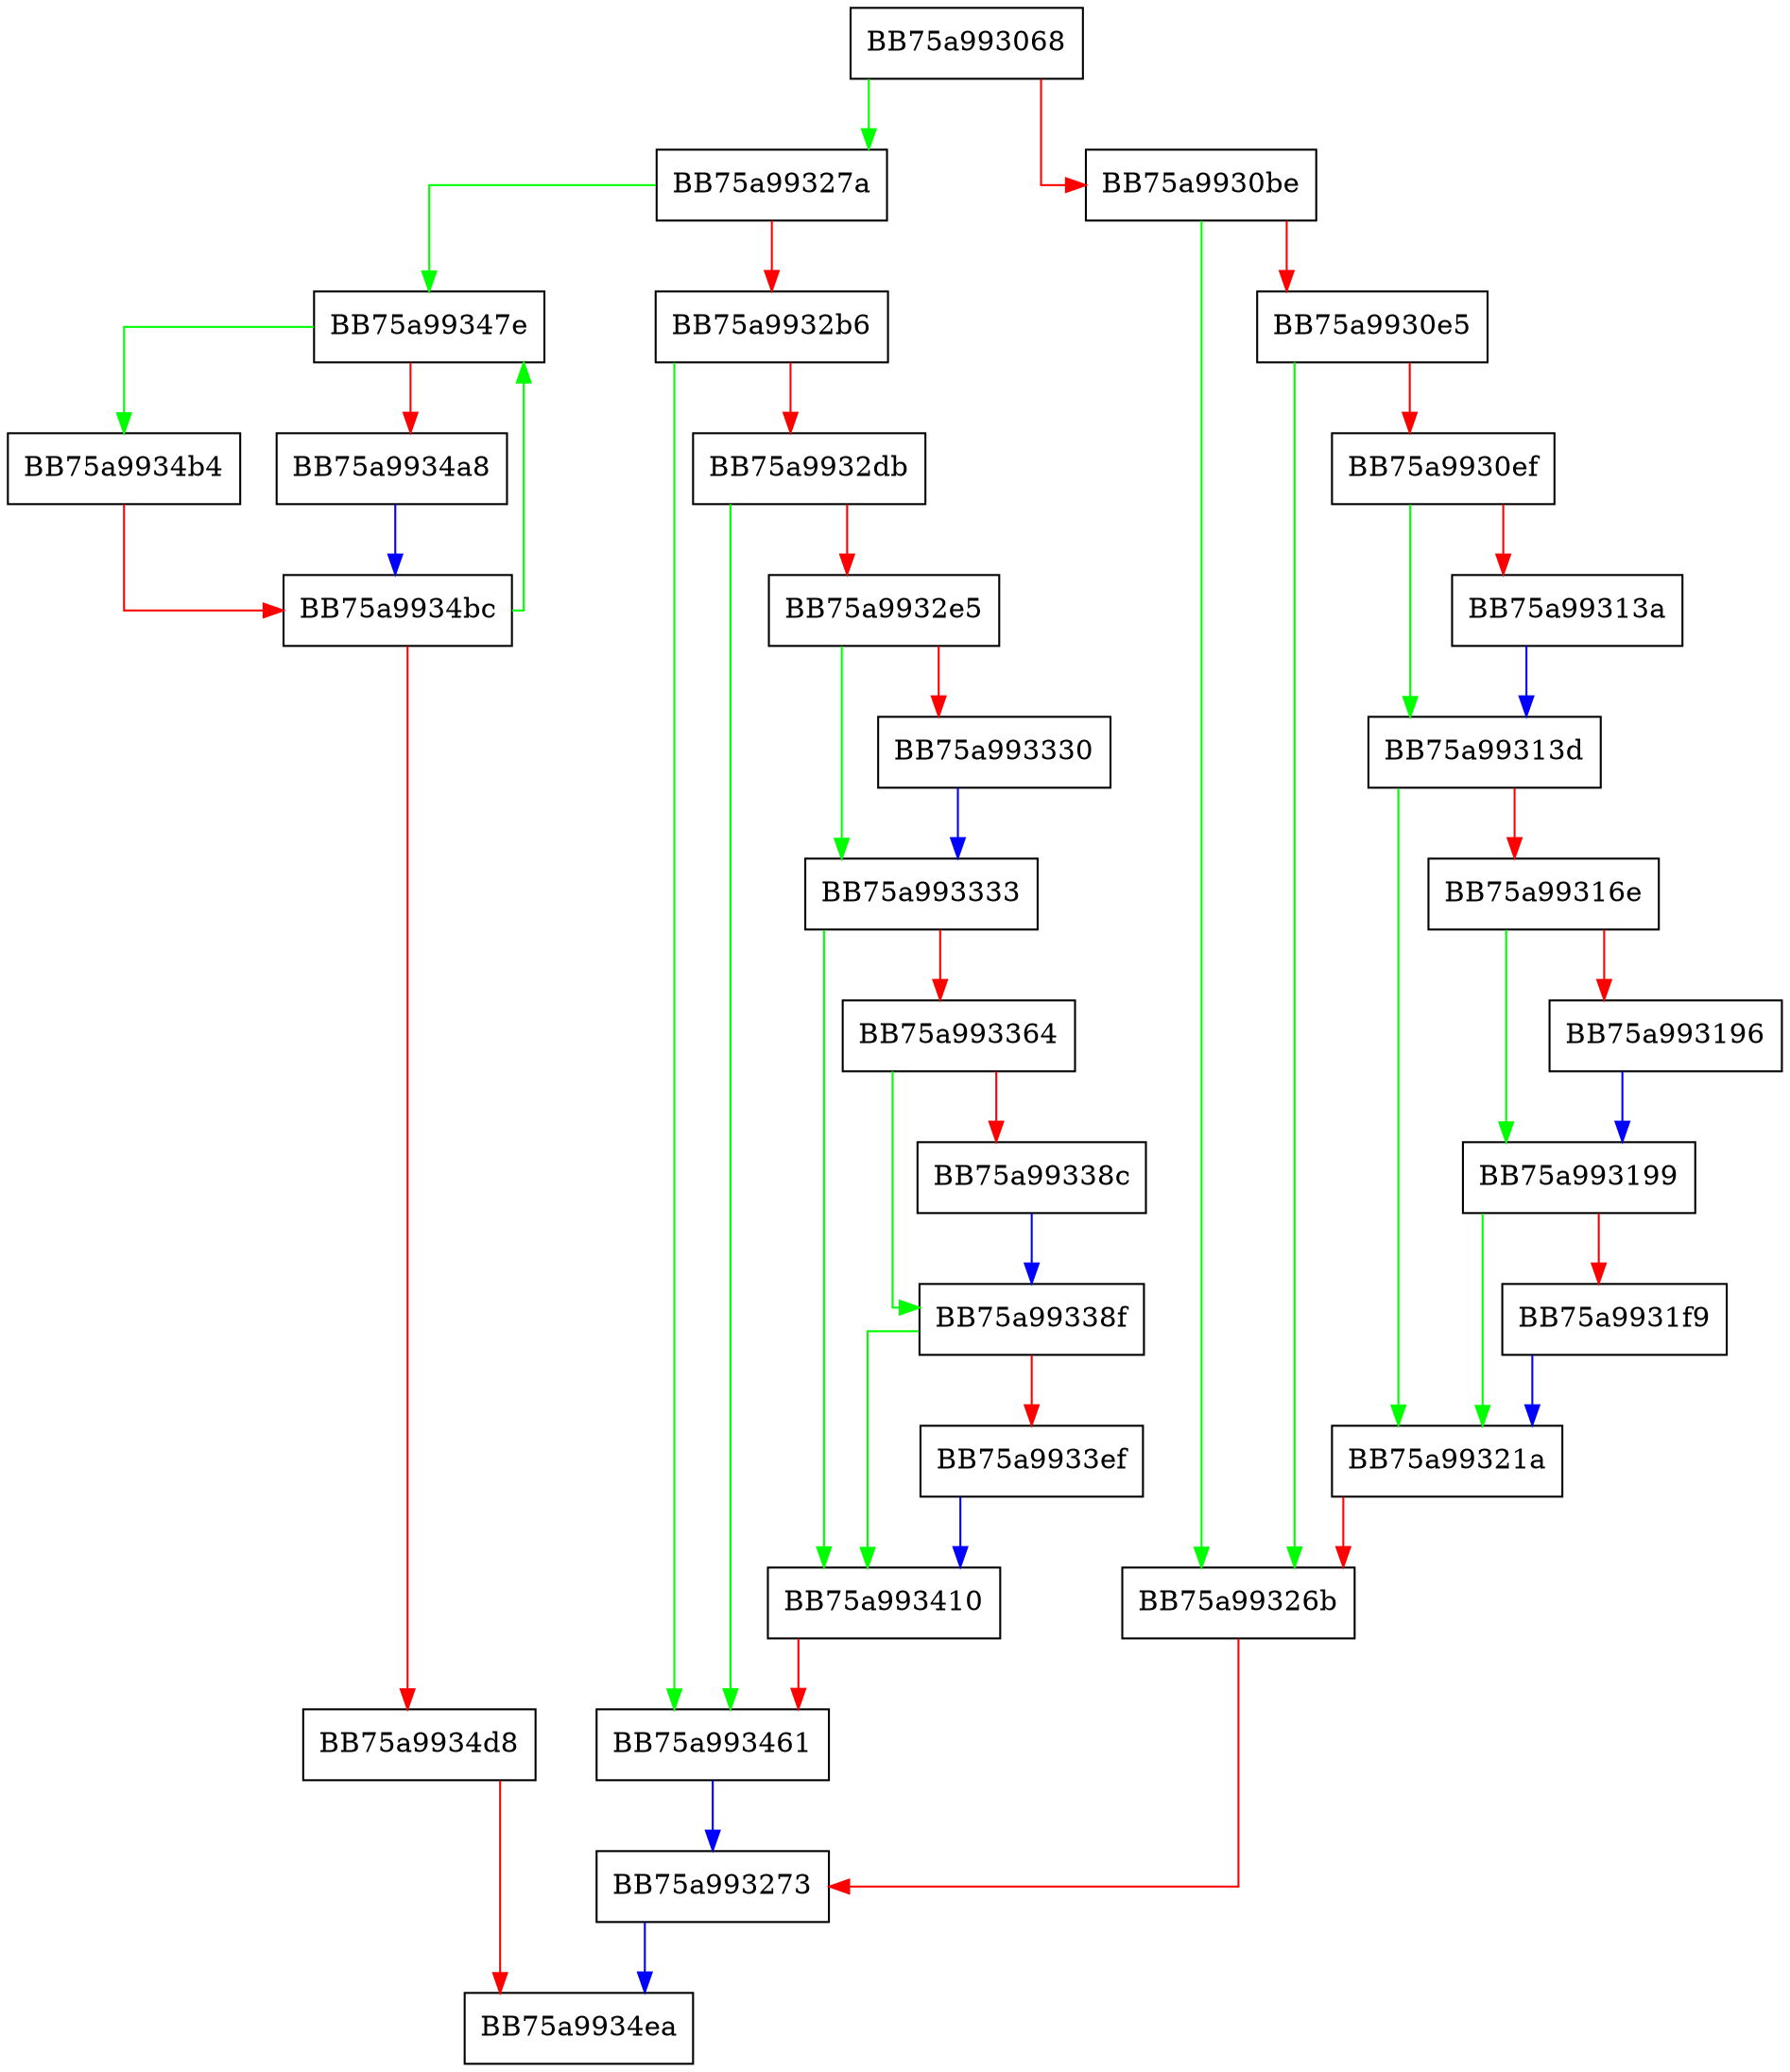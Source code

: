digraph _get_module_info {
  node [shape="box"];
  graph [splines=ortho];
  BB75a993068 -> BB75a99327a [color="green"];
  BB75a993068 -> BB75a9930be [color="red"];
  BB75a9930be -> BB75a99326b [color="green"];
  BB75a9930be -> BB75a9930e5 [color="red"];
  BB75a9930e5 -> BB75a99326b [color="green"];
  BB75a9930e5 -> BB75a9930ef [color="red"];
  BB75a9930ef -> BB75a99313d [color="green"];
  BB75a9930ef -> BB75a99313a [color="red"];
  BB75a99313a -> BB75a99313d [color="blue"];
  BB75a99313d -> BB75a99321a [color="green"];
  BB75a99313d -> BB75a99316e [color="red"];
  BB75a99316e -> BB75a993199 [color="green"];
  BB75a99316e -> BB75a993196 [color="red"];
  BB75a993196 -> BB75a993199 [color="blue"];
  BB75a993199 -> BB75a99321a [color="green"];
  BB75a993199 -> BB75a9931f9 [color="red"];
  BB75a9931f9 -> BB75a99321a [color="blue"];
  BB75a99321a -> BB75a99326b [color="red"];
  BB75a99326b -> BB75a993273 [color="red"];
  BB75a993273 -> BB75a9934ea [color="blue"];
  BB75a99327a -> BB75a99347e [color="green"];
  BB75a99327a -> BB75a9932b6 [color="red"];
  BB75a9932b6 -> BB75a993461 [color="green"];
  BB75a9932b6 -> BB75a9932db [color="red"];
  BB75a9932db -> BB75a993461 [color="green"];
  BB75a9932db -> BB75a9932e5 [color="red"];
  BB75a9932e5 -> BB75a993333 [color="green"];
  BB75a9932e5 -> BB75a993330 [color="red"];
  BB75a993330 -> BB75a993333 [color="blue"];
  BB75a993333 -> BB75a993410 [color="green"];
  BB75a993333 -> BB75a993364 [color="red"];
  BB75a993364 -> BB75a99338f [color="green"];
  BB75a993364 -> BB75a99338c [color="red"];
  BB75a99338c -> BB75a99338f [color="blue"];
  BB75a99338f -> BB75a993410 [color="green"];
  BB75a99338f -> BB75a9933ef [color="red"];
  BB75a9933ef -> BB75a993410 [color="blue"];
  BB75a993410 -> BB75a993461 [color="red"];
  BB75a993461 -> BB75a993273 [color="blue"];
  BB75a99347e -> BB75a9934b4 [color="green"];
  BB75a99347e -> BB75a9934a8 [color="red"];
  BB75a9934a8 -> BB75a9934bc [color="blue"];
  BB75a9934b4 -> BB75a9934bc [color="red"];
  BB75a9934bc -> BB75a99347e [color="green"];
  BB75a9934bc -> BB75a9934d8 [color="red"];
  BB75a9934d8 -> BB75a9934ea [color="red"];
}